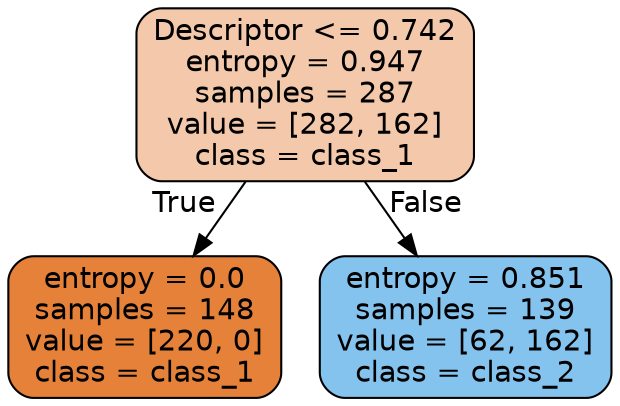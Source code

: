 digraph Tree {
node [shape=box, style="filled, rounded", color="black", fontname="helvetica"] ;
edge [fontname="helvetica"] ;
0 [label="Descriptor <= 0.742\nentropy = 0.947\nsamples = 287\nvalue = [282, 162]\nclass = class_1", fillcolor="#f4c9ab"] ;
1 [label="entropy = 0.0\nsamples = 148\nvalue = [220, 0]\nclass = class_1", fillcolor="#e58139"] ;
0 -> 1 [labeldistance=2.5, labelangle=45, headlabel="True"] ;
2 [label="entropy = 0.851\nsamples = 139\nvalue = [62, 162]\nclass = class_2", fillcolor="#85c3ef"] ;
0 -> 2 [labeldistance=2.5, labelangle=-45, headlabel="False"] ;
}